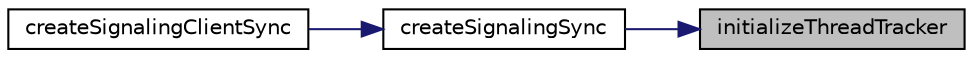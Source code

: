 digraph "initializeThreadTracker"
{
 // LATEX_PDF_SIZE
  edge [fontname="Helvetica",fontsize="10",labelfontname="Helvetica",labelfontsize="10"];
  node [fontname="Helvetica",fontsize="10",shape=record];
  rankdir="RL";
  Node1 [label="initializeThreadTracker",height=0.2,width=0.4,color="black", fillcolor="grey75", style="filled", fontcolor="black",tooltip=" "];
  Node1 -> Node2 [dir="back",color="midnightblue",fontsize="10",style="solid",fontname="Helvetica"];
  Node2 [label="createSignalingSync",height=0.2,width=0.4,color="black", fillcolor="white", style="filled",URL="$Signaling_8h.html#a26907340bcd88230be1b23ace9d19e68",tooltip=" "];
  Node2 -> Node3 [dir="back",color="midnightblue",fontsize="10",style="solid",fontname="Helvetica"];
  Node3 [label="createSignalingClientSync",height=0.2,width=0.4,color="black", fillcolor="white", style="filled",URL="$group__PublicMemberFunctions.html#ga375ddffe8376298cdaafe63799b53b1e",tooltip="Creates a Signaling client and returns a handle to it."];
}
